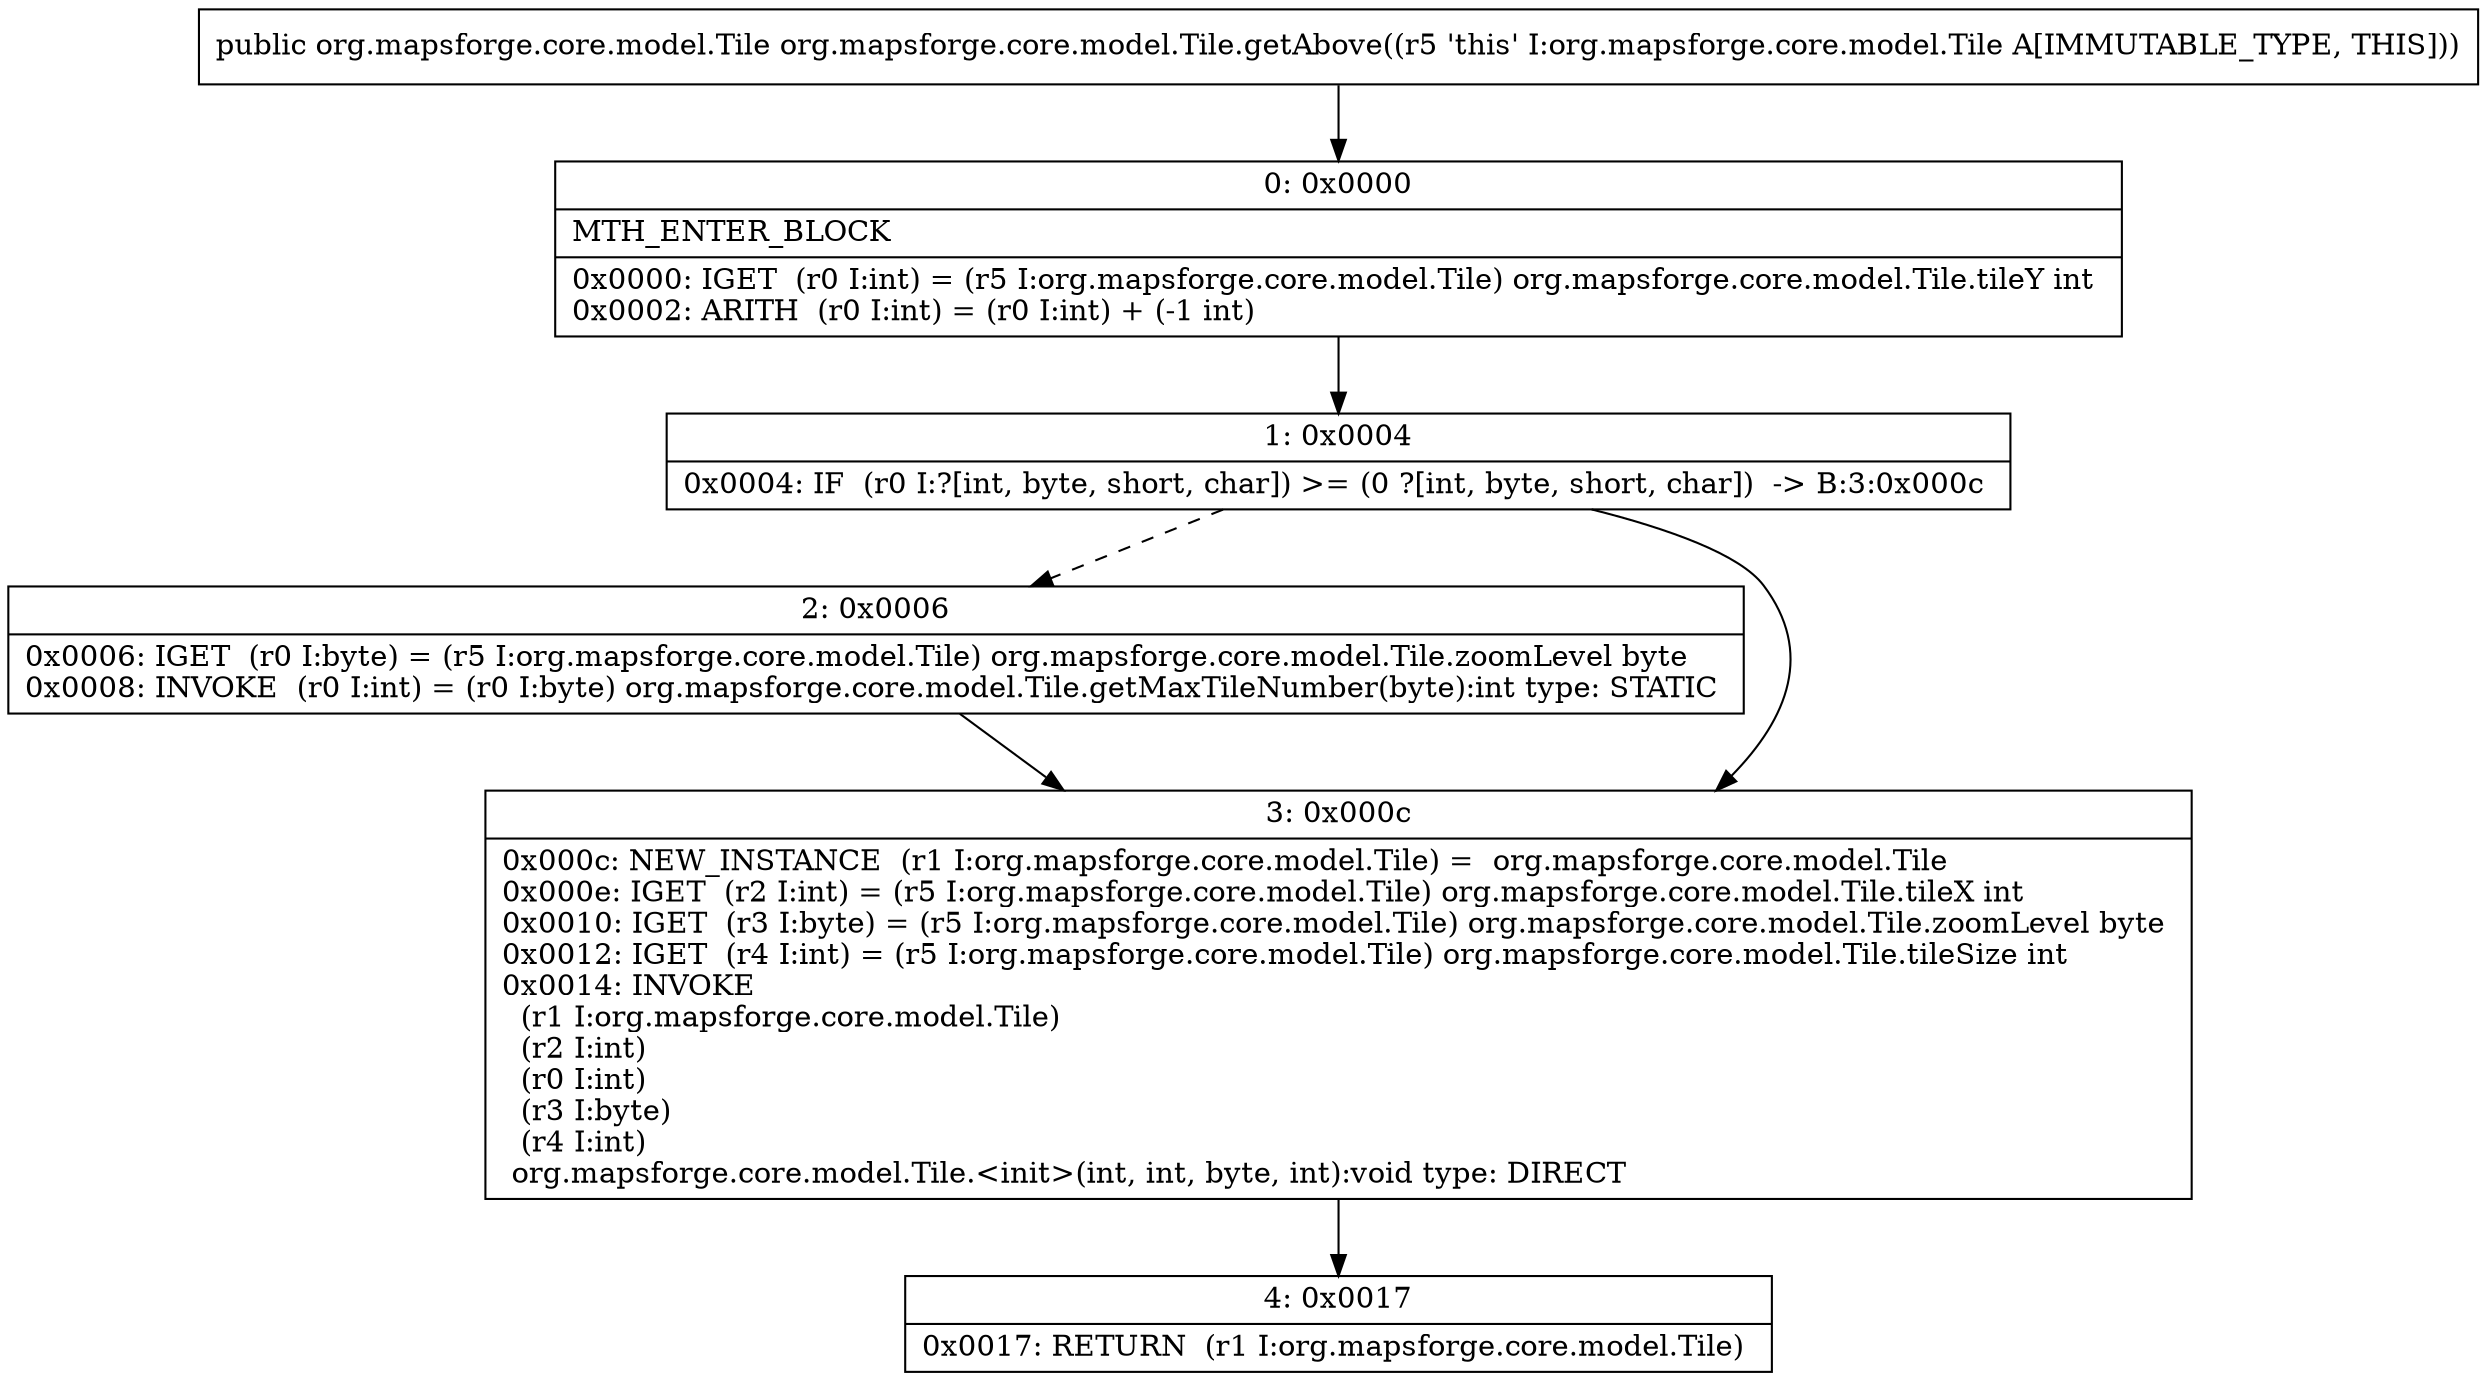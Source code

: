 digraph "CFG fororg.mapsforge.core.model.Tile.getAbove()Lorg\/mapsforge\/core\/model\/Tile;" {
Node_0 [shape=record,label="{0\:\ 0x0000|MTH_ENTER_BLOCK\l|0x0000: IGET  (r0 I:int) = (r5 I:org.mapsforge.core.model.Tile) org.mapsforge.core.model.Tile.tileY int \l0x0002: ARITH  (r0 I:int) = (r0 I:int) + (\-1 int) \l}"];
Node_1 [shape=record,label="{1\:\ 0x0004|0x0004: IF  (r0 I:?[int, byte, short, char]) \>= (0 ?[int, byte, short, char])  \-\> B:3:0x000c \l}"];
Node_2 [shape=record,label="{2\:\ 0x0006|0x0006: IGET  (r0 I:byte) = (r5 I:org.mapsforge.core.model.Tile) org.mapsforge.core.model.Tile.zoomLevel byte \l0x0008: INVOKE  (r0 I:int) = (r0 I:byte) org.mapsforge.core.model.Tile.getMaxTileNumber(byte):int type: STATIC \l}"];
Node_3 [shape=record,label="{3\:\ 0x000c|0x000c: NEW_INSTANCE  (r1 I:org.mapsforge.core.model.Tile) =  org.mapsforge.core.model.Tile \l0x000e: IGET  (r2 I:int) = (r5 I:org.mapsforge.core.model.Tile) org.mapsforge.core.model.Tile.tileX int \l0x0010: IGET  (r3 I:byte) = (r5 I:org.mapsforge.core.model.Tile) org.mapsforge.core.model.Tile.zoomLevel byte \l0x0012: IGET  (r4 I:int) = (r5 I:org.mapsforge.core.model.Tile) org.mapsforge.core.model.Tile.tileSize int \l0x0014: INVOKE  \l  (r1 I:org.mapsforge.core.model.Tile)\l  (r2 I:int)\l  (r0 I:int)\l  (r3 I:byte)\l  (r4 I:int)\l org.mapsforge.core.model.Tile.\<init\>(int, int, byte, int):void type: DIRECT \l}"];
Node_4 [shape=record,label="{4\:\ 0x0017|0x0017: RETURN  (r1 I:org.mapsforge.core.model.Tile) \l}"];
MethodNode[shape=record,label="{public org.mapsforge.core.model.Tile org.mapsforge.core.model.Tile.getAbove((r5 'this' I:org.mapsforge.core.model.Tile A[IMMUTABLE_TYPE, THIS])) }"];
MethodNode -> Node_0;
Node_0 -> Node_1;
Node_1 -> Node_2[style=dashed];
Node_1 -> Node_3;
Node_2 -> Node_3;
Node_3 -> Node_4;
}

